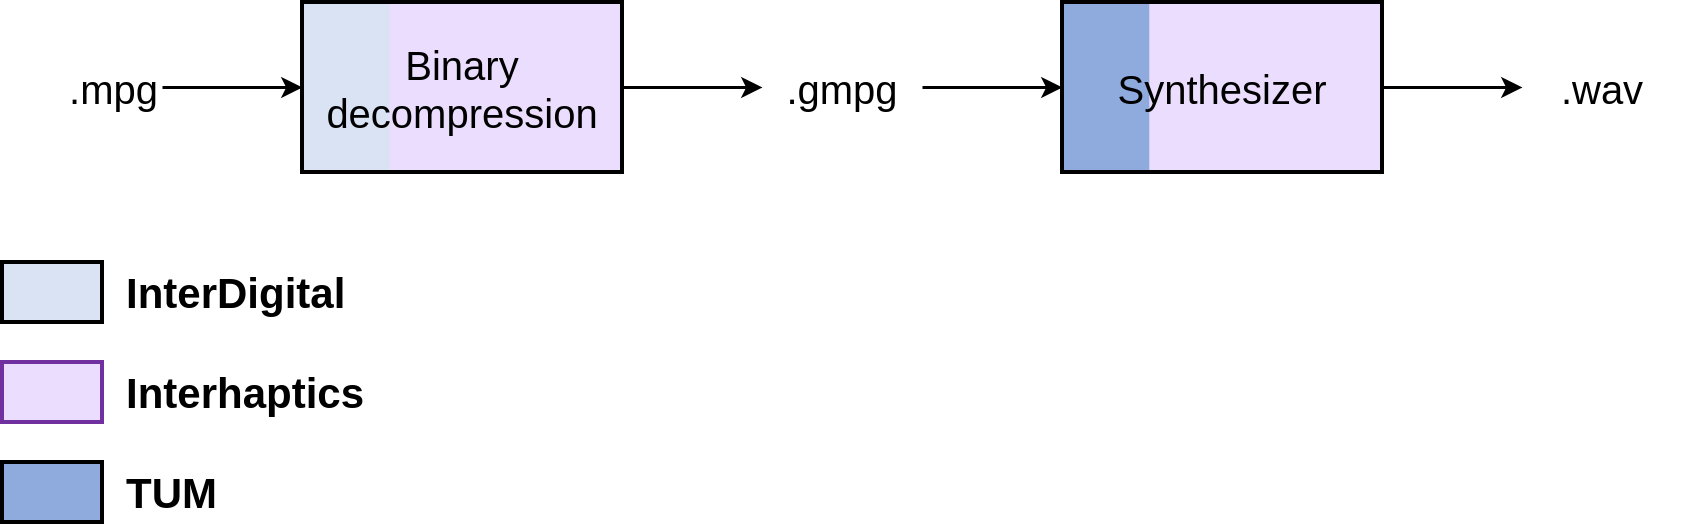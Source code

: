 <mxfile version="15.5.5" type="device"><diagram id="Rw1NS8PVlpqGZP7gOOJT" name="Page-1"><mxGraphModel dx="1185" dy="635" grid="1" gridSize="10" guides="1" tooltips="1" connect="1" arrows="1" fold="1" page="1" pageScale="1" pageWidth="850" pageHeight="1100" math="0" shadow="0"><root><mxCell id="0"/><mxCell id="1" parent="0"/><mxCell id="l54Q_D6mOzUxOs0jOwQW-2" value=".mpg" style="text;html=1;strokeColor=none;fillColor=none;align=right;verticalAlign=middle;whiteSpace=wrap;rounded=0;fontSize=20;" parent="1" vertex="1"><mxGeometry x="140" y="567.5" width="50" height="50" as="geometry"/></mxCell><mxCell id="l54Q_D6mOzUxOs0jOwQW-14" style="edgeStyle=orthogonalEdgeStyle;rounded=0;orthogonalLoop=1;jettySize=auto;html=1;fontSize=20;strokeWidth=1.5;entryX=0;entryY=0.5;entryDx=0;entryDy=0;" parent="1" source="l54Q_D6mOzUxOs0jOwQW-2" target="3t7Hd6-nXgqj2XoNM6Qf-10" edge="1"><mxGeometry x="330" y="482.5" as="geometry"><mxPoint x="300" y="602.5" as="targetPoint"/></mxGeometry></mxCell><mxCell id="l54Q_D6mOzUxOs0jOwQW-85" value="" style="group" parent="1" vertex="1" connectable="0"><mxGeometry x="110" y="680" width="150" height="130" as="geometry"/></mxCell><mxCell id="l54Q_D6mOzUxOs0jOwQW-82" value="" style="group" parent="l54Q_D6mOzUxOs0jOwQW-85" vertex="1" connectable="0"><mxGeometry width="150" height="30" as="geometry"/></mxCell><mxCell id="l54Q_D6mOzUxOs0jOwQW-6" value="" style="rounded=0;whiteSpace=wrap;html=1;fontSize=20;align=center;fillColor=#DAE3F3;strokeWidth=2;" parent="l54Q_D6mOzUxOs0jOwQW-82" vertex="1"><mxGeometry width="50" height="30" as="geometry"/></mxCell><mxCell id="l54Q_D6mOzUxOs0jOwQW-79" value="InterDigital" style="text;html=1;strokeColor=none;fillColor=none;align=left;verticalAlign=middle;whiteSpace=wrap;rounded=0;fontSize=21;fontStyle=1" parent="l54Q_D6mOzUxOs0jOwQW-82" vertex="1"><mxGeometry x="60" width="90" height="30" as="geometry"/></mxCell><mxCell id="l54Q_D6mOzUxOs0jOwQW-83" value="" style="group" parent="l54Q_D6mOzUxOs0jOwQW-85" vertex="1" connectable="0"><mxGeometry y="50" width="150" height="30" as="geometry"/></mxCell><mxCell id="l54Q_D6mOzUxOs0jOwQW-8" value="" style="rounded=0;whiteSpace=wrap;html=1;fontSize=20;align=center;fillColor=#EBDDFD;strokeColor=#7030A0;strokeWidth=2;" parent="l54Q_D6mOzUxOs0jOwQW-83" vertex="1"><mxGeometry width="50" height="30" as="geometry"/></mxCell><mxCell id="l54Q_D6mOzUxOs0jOwQW-80" value="Interhaptics" style="text;html=1;strokeColor=none;fillColor=none;align=left;verticalAlign=middle;whiteSpace=wrap;rounded=0;fontSize=21;fontStyle=1" parent="l54Q_D6mOzUxOs0jOwQW-83" vertex="1"><mxGeometry x="60" width="90" height="30" as="geometry"/></mxCell><mxCell id="l54Q_D6mOzUxOs0jOwQW-84" value="" style="group" parent="l54Q_D6mOzUxOs0jOwQW-85" vertex="1" connectable="0"><mxGeometry y="100" width="150" height="30" as="geometry"/></mxCell><mxCell id="l54Q_D6mOzUxOs0jOwQW-9" value="" style="rounded=0;whiteSpace=wrap;html=1;fontSize=20;align=center;fillColor=#8FAADC;strokeWidth=2;" parent="l54Q_D6mOzUxOs0jOwQW-84" vertex="1"><mxGeometry width="50" height="30" as="geometry"/></mxCell><mxCell id="l54Q_D6mOzUxOs0jOwQW-81" value="TUM" style="text;html=1;strokeColor=none;fillColor=none;align=left;verticalAlign=middle;whiteSpace=wrap;rounded=0;fontSize=21;fontStyle=1" parent="l54Q_D6mOzUxOs0jOwQW-84" vertex="1"><mxGeometry x="60" width="90" height="30" as="geometry"/></mxCell><mxCell id="3t7Hd6-nXgqj2XoNM6Qf-12" value="" style="group" vertex="1" connectable="0" parent="1"><mxGeometry x="260" y="550" width="160" height="85" as="geometry"/></mxCell><mxCell id="3t7Hd6-nXgqj2XoNM6Qf-7" value="" style="group" vertex="1" connectable="0" parent="3t7Hd6-nXgqj2XoNM6Qf-12"><mxGeometry width="160" height="85" as="geometry"/></mxCell><mxCell id="3t7Hd6-nXgqj2XoNM6Qf-8" value="" style="rounded=0;whiteSpace=wrap;html=1;fontSize=20;align=center;fillColor=#DAE3F3;strokeWidth=2;strokeColor=none;gradientDirection=east;" vertex="1" parent="3t7Hd6-nXgqj2XoNM6Qf-7"><mxGeometry width="160" height="85" as="geometry"/></mxCell><mxCell id="3t7Hd6-nXgqj2XoNM6Qf-9" value="" style="rounded=0;whiteSpace=wrap;html=1;fontSize=20;align=center;fillColor=#EBDDFD;strokeWidth=2;strokeColor=none;gradientDirection=east;" vertex="1" parent="3t7Hd6-nXgqj2XoNM6Qf-7"><mxGeometry x="43.636" width="116.364" height="85" as="geometry"/></mxCell><mxCell id="3t7Hd6-nXgqj2XoNM6Qf-10" value="Binary decompression" style="rounded=0;whiteSpace=wrap;html=1;fontSize=20;align=center;fillColor=none;strokeWidth=2;strokeColor=#000000;gradientDirection=east;gradientColor=#EBDDFD;" vertex="1" parent="3t7Hd6-nXgqj2XoNM6Qf-12"><mxGeometry width="160" height="85" as="geometry"/></mxCell><mxCell id="3t7Hd6-nXgqj2XoNM6Qf-13" value=".gmpg" style="text;html=1;strokeColor=none;fillColor=none;align=center;verticalAlign=middle;whiteSpace=wrap;rounded=0;fontSize=20;" vertex="1" parent="1"><mxGeometry x="490" y="567.5" width="80" height="50" as="geometry"/></mxCell><mxCell id="3t7Hd6-nXgqj2XoNM6Qf-15" style="edgeStyle=orthogonalEdgeStyle;rounded=0;orthogonalLoop=1;jettySize=auto;html=1;fontSize=20;strokeWidth=1.5;entryX=0;entryY=0.5;entryDx=0;entryDy=0;exitX=1;exitY=0.5;exitDx=0;exitDy=0;" edge="1" parent="1" source="3t7Hd6-nXgqj2XoNM6Qf-10" target="3t7Hd6-nXgqj2XoNM6Qf-13"><mxGeometry x="650" y="482.5" as="geometry"><mxPoint x="620" y="602.5" as="targetPoint"/><mxPoint x="510" y="500" as="sourcePoint"/></mxGeometry></mxCell><mxCell id="3t7Hd6-nXgqj2XoNM6Qf-16" style="edgeStyle=orthogonalEdgeStyle;rounded=0;orthogonalLoop=1;jettySize=auto;html=1;fontSize=20;strokeWidth=1.5;exitX=1;exitY=0.5;exitDx=0;exitDy=0;entryX=0;entryY=0.5;entryDx=0;entryDy=0;" edge="1" parent="1" source="3t7Hd6-nXgqj2XoNM6Qf-13" target="3t7Hd6-nXgqj2XoNM6Qf-40"><mxGeometry x="800" y="482.5" as="geometry"><mxPoint x="660" y="602.5" as="sourcePoint"/><mxPoint x="640" y="590" as="targetPoint"/></mxGeometry></mxCell><mxCell id="3t7Hd6-nXgqj2XoNM6Qf-22" value=".wav" style="text;html=1;strokeColor=none;fillColor=none;align=center;verticalAlign=middle;whiteSpace=wrap;rounded=0;fontSize=20;" vertex="1" parent="1"><mxGeometry x="870" y="567.5" width="80" height="50" as="geometry"/></mxCell><mxCell id="3t7Hd6-nXgqj2XoNM6Qf-23" style="edgeStyle=orthogonalEdgeStyle;rounded=0;orthogonalLoop=1;jettySize=auto;html=1;fontSize=20;strokeWidth=1.5;entryX=0;entryY=0.5;entryDx=0;entryDy=0;exitX=1;exitY=0.5;exitDx=0;exitDy=0;" edge="1" parent="1" source="3t7Hd6-nXgqj2XoNM6Qf-40" target="3t7Hd6-nXgqj2XoNM6Qf-22"><mxGeometry x="1120" y="482.5" as="geometry"><mxPoint x="1090" y="602.5" as="targetPoint"/><mxPoint x="800" y="590" as="sourcePoint"/></mxGeometry></mxCell><mxCell id="3t7Hd6-nXgqj2XoNM6Qf-37" value="" style="group" vertex="1" connectable="0" parent="1"><mxGeometry x="640" y="550" width="160" height="85" as="geometry"/></mxCell><mxCell id="3t7Hd6-nXgqj2XoNM6Qf-38" value="" style="rounded=0;whiteSpace=wrap;html=1;fontSize=20;align=center;fillColor=#8FAADC;strokeWidth=2;strokeColor=none;gradientDirection=east;" vertex="1" parent="3t7Hd6-nXgqj2XoNM6Qf-37"><mxGeometry width="160" height="85" as="geometry"/></mxCell><mxCell id="3t7Hd6-nXgqj2XoNM6Qf-39" value="" style="rounded=0;whiteSpace=wrap;html=1;fontSize=20;align=center;fillColor=#EBDDFD;strokeWidth=2;strokeColor=none;gradientDirection=east;" vertex="1" parent="3t7Hd6-nXgqj2XoNM6Qf-37"><mxGeometry x="43.636" width="116.364" height="85" as="geometry"/></mxCell><mxCell id="3t7Hd6-nXgqj2XoNM6Qf-40" value="Synthesizer" style="rounded=0;whiteSpace=wrap;html=1;fontSize=20;align=center;fillColor=none;strokeWidth=2;strokeColor=#000000;gradientDirection=east;gradientColor=#EBDDFD;" vertex="1" parent="3t7Hd6-nXgqj2XoNM6Qf-37"><mxGeometry width="160" height="85" as="geometry"/></mxCell></root></mxGraphModel></diagram></mxfile>